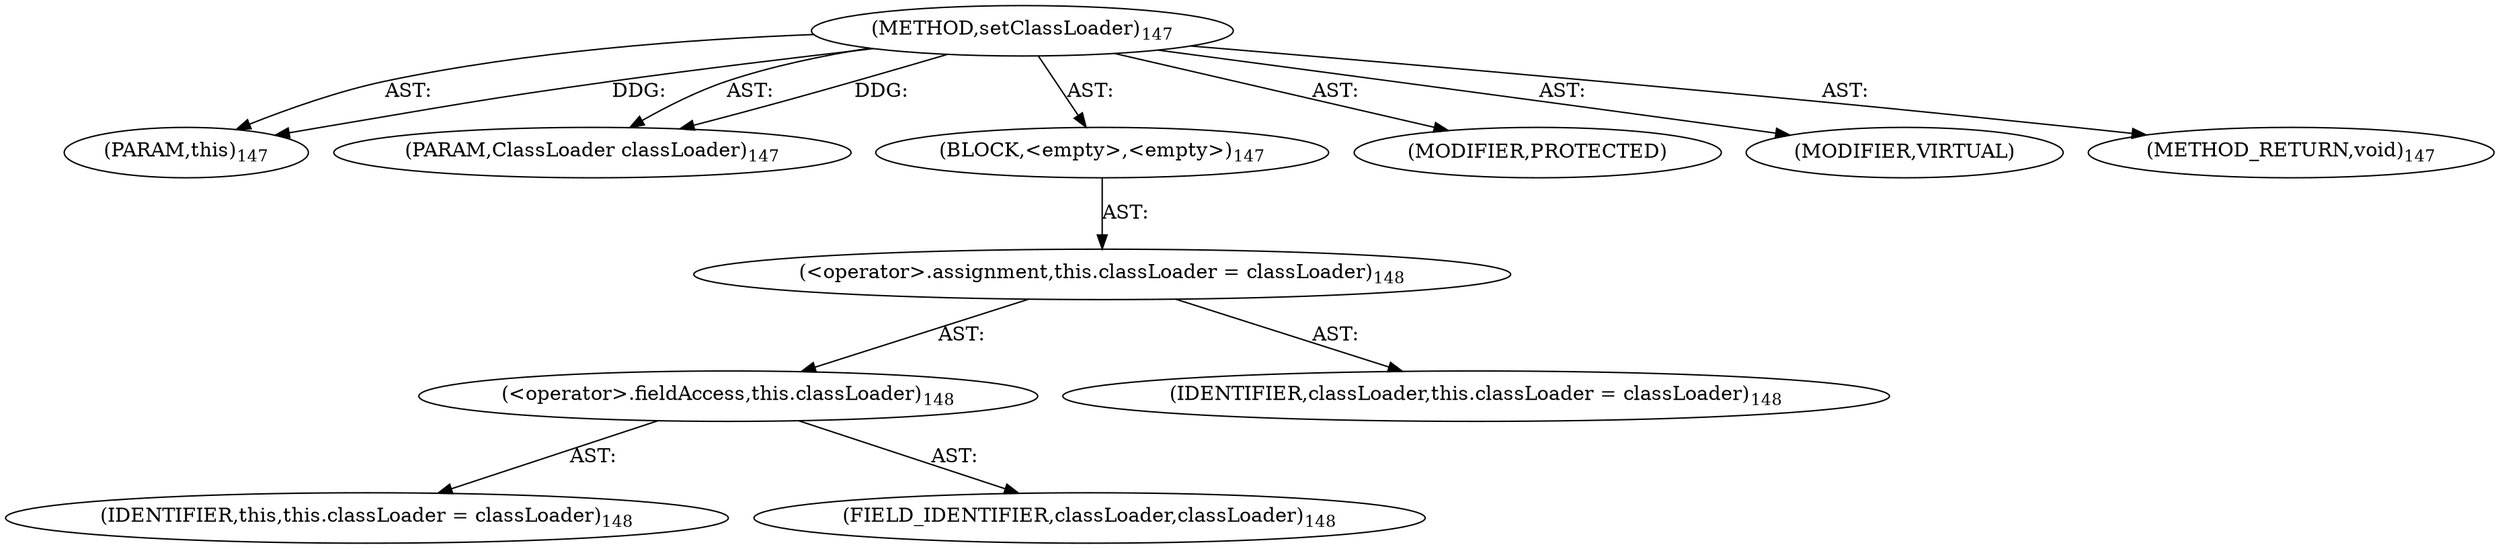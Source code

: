 digraph "setClassLoader" {  
"111669149697" [label = <(METHOD,setClassLoader)<SUB>147</SUB>> ]
"115964116992" [label = <(PARAM,this)<SUB>147</SUB>> ]
"115964116998" [label = <(PARAM,ClassLoader classLoader)<SUB>147</SUB>> ]
"25769803784" [label = <(BLOCK,&lt;empty&gt;,&lt;empty&gt;)<SUB>147</SUB>> ]
"30064771110" [label = <(&lt;operator&gt;.assignment,this.classLoader = classLoader)<SUB>148</SUB>> ]
"30064771111" [label = <(&lt;operator&gt;.fieldAccess,this.classLoader)<SUB>148</SUB>> ]
"68719476736" [label = <(IDENTIFIER,this,this.classLoader = classLoader)<SUB>148</SUB>> ]
"55834574850" [label = <(FIELD_IDENTIFIER,classLoader,classLoader)<SUB>148</SUB>> ]
"68719476774" [label = <(IDENTIFIER,classLoader,this.classLoader = classLoader)<SUB>148</SUB>> ]
"133143986183" [label = <(MODIFIER,PROTECTED)> ]
"133143986184" [label = <(MODIFIER,VIRTUAL)> ]
"128849018881" [label = <(METHOD_RETURN,void)<SUB>147</SUB>> ]
  "111669149697" -> "115964116992"  [ label = "AST: "] 
  "111669149697" -> "115964116998"  [ label = "AST: "] 
  "111669149697" -> "25769803784"  [ label = "AST: "] 
  "111669149697" -> "133143986183"  [ label = "AST: "] 
  "111669149697" -> "133143986184"  [ label = "AST: "] 
  "111669149697" -> "128849018881"  [ label = "AST: "] 
  "25769803784" -> "30064771110"  [ label = "AST: "] 
  "30064771110" -> "30064771111"  [ label = "AST: "] 
  "30064771110" -> "68719476774"  [ label = "AST: "] 
  "30064771111" -> "68719476736"  [ label = "AST: "] 
  "30064771111" -> "55834574850"  [ label = "AST: "] 
  "111669149697" -> "115964116992"  [ label = "DDG: "] 
  "111669149697" -> "115964116998"  [ label = "DDG: "] 
}
